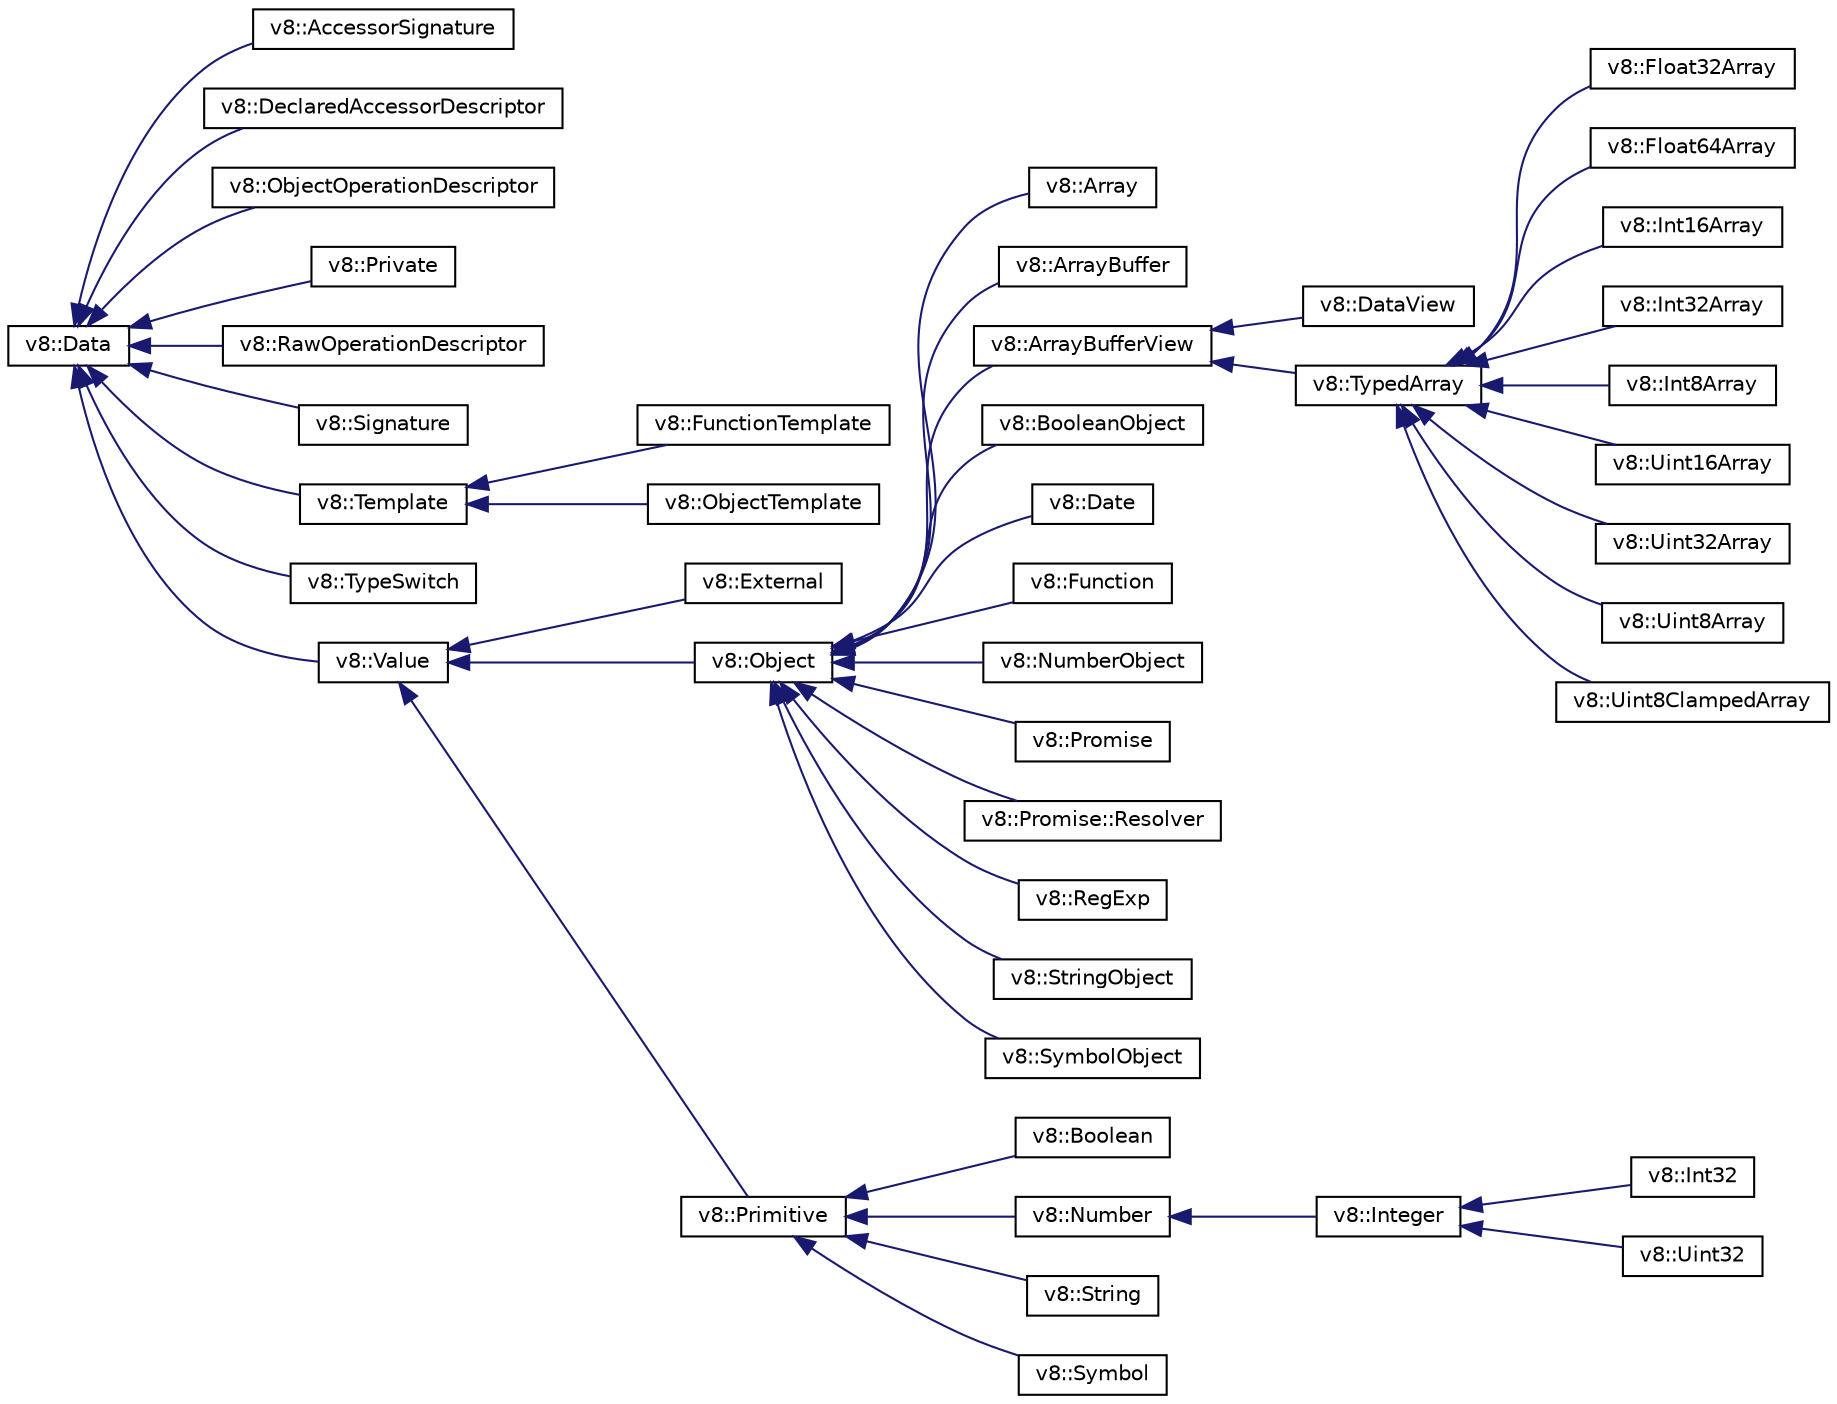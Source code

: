digraph "Graphical Class Hierarchy"
{
  edge [fontname="Helvetica",fontsize="10",labelfontname="Helvetica",labelfontsize="10"];
  node [fontname="Helvetica",fontsize="10",shape=record];
  rankdir="LR";
  Node1 [label="v8::Data",height=0.2,width=0.4,color="black", fillcolor="white", style="filled",URL="$classv8_1_1Data.html"];
  Node1 -> Node2 [dir="back",color="midnightblue",fontsize="10",style="solid",fontname="Helvetica"];
  Node2 [label="v8::AccessorSignature",height=0.2,width=0.4,color="black", fillcolor="white", style="filled",URL="$classv8_1_1AccessorSignature.html"];
  Node1 -> Node3 [dir="back",color="midnightblue",fontsize="10",style="solid",fontname="Helvetica"];
  Node3 [label="v8::DeclaredAccessorDescriptor",height=0.2,width=0.4,color="black", fillcolor="white", style="filled",URL="$classv8_1_1DeclaredAccessorDescriptor.html"];
  Node1 -> Node4 [dir="back",color="midnightblue",fontsize="10",style="solid",fontname="Helvetica"];
  Node4 [label="v8::ObjectOperationDescriptor",height=0.2,width=0.4,color="black", fillcolor="white", style="filled",URL="$classv8_1_1ObjectOperationDescriptor.html"];
  Node1 -> Node5 [dir="back",color="midnightblue",fontsize="10",style="solid",fontname="Helvetica"];
  Node5 [label="v8::Private",height=0.2,width=0.4,color="black", fillcolor="white", style="filled",URL="$classv8_1_1Private.html"];
  Node1 -> Node6 [dir="back",color="midnightblue",fontsize="10",style="solid",fontname="Helvetica"];
  Node6 [label="v8::RawOperationDescriptor",height=0.2,width=0.4,color="black", fillcolor="white", style="filled",URL="$classv8_1_1RawOperationDescriptor.html"];
  Node1 -> Node7 [dir="back",color="midnightblue",fontsize="10",style="solid",fontname="Helvetica"];
  Node7 [label="v8::Signature",height=0.2,width=0.4,color="black", fillcolor="white", style="filled",URL="$classv8_1_1Signature.html"];
  Node1 -> Node8 [dir="back",color="midnightblue",fontsize="10",style="solid",fontname="Helvetica"];
  Node8 [label="v8::Template",height=0.2,width=0.4,color="black", fillcolor="white", style="filled",URL="$classv8_1_1Template.html"];
  Node8 -> Node9 [dir="back",color="midnightblue",fontsize="10",style="solid",fontname="Helvetica"];
  Node9 [label="v8::FunctionTemplate",height=0.2,width=0.4,color="black", fillcolor="white", style="filled",URL="$classv8_1_1FunctionTemplate.html"];
  Node8 -> Node10 [dir="back",color="midnightblue",fontsize="10",style="solid",fontname="Helvetica"];
  Node10 [label="v8::ObjectTemplate",height=0.2,width=0.4,color="black", fillcolor="white", style="filled",URL="$classv8_1_1ObjectTemplate.html"];
  Node1 -> Node11 [dir="back",color="midnightblue",fontsize="10",style="solid",fontname="Helvetica"];
  Node11 [label="v8::TypeSwitch",height=0.2,width=0.4,color="black", fillcolor="white", style="filled",URL="$classv8_1_1TypeSwitch.html"];
  Node1 -> Node12 [dir="back",color="midnightblue",fontsize="10",style="solid",fontname="Helvetica"];
  Node12 [label="v8::Value",height=0.2,width=0.4,color="black", fillcolor="white", style="filled",URL="$classv8_1_1Value.html"];
  Node12 -> Node13 [dir="back",color="midnightblue",fontsize="10",style="solid",fontname="Helvetica"];
  Node13 [label="v8::External",height=0.2,width=0.4,color="black", fillcolor="white", style="filled",URL="$classv8_1_1External.html"];
  Node12 -> Node14 [dir="back",color="midnightblue",fontsize="10",style="solid",fontname="Helvetica"];
  Node14 [label="v8::Object",height=0.2,width=0.4,color="black", fillcolor="white", style="filled",URL="$classv8_1_1Object.html"];
  Node14 -> Node15 [dir="back",color="midnightblue",fontsize="10",style="solid",fontname="Helvetica"];
  Node15 [label="v8::Array",height=0.2,width=0.4,color="black", fillcolor="white", style="filled",URL="$classv8_1_1Array.html"];
  Node14 -> Node16 [dir="back",color="midnightblue",fontsize="10",style="solid",fontname="Helvetica"];
  Node16 [label="v8::ArrayBuffer",height=0.2,width=0.4,color="black", fillcolor="white", style="filled",URL="$classv8_1_1ArrayBuffer.html"];
  Node14 -> Node17 [dir="back",color="midnightblue",fontsize="10",style="solid",fontname="Helvetica"];
  Node17 [label="v8::ArrayBufferView",height=0.2,width=0.4,color="black", fillcolor="white", style="filled",URL="$classv8_1_1ArrayBufferView.html"];
  Node17 -> Node18 [dir="back",color="midnightblue",fontsize="10",style="solid",fontname="Helvetica"];
  Node18 [label="v8::DataView",height=0.2,width=0.4,color="black", fillcolor="white", style="filled",URL="$classv8_1_1DataView.html"];
  Node17 -> Node19 [dir="back",color="midnightblue",fontsize="10",style="solid",fontname="Helvetica"];
  Node19 [label="v8::TypedArray",height=0.2,width=0.4,color="black", fillcolor="white", style="filled",URL="$classv8_1_1TypedArray.html"];
  Node19 -> Node20 [dir="back",color="midnightblue",fontsize="10",style="solid",fontname="Helvetica"];
  Node20 [label="v8::Float32Array",height=0.2,width=0.4,color="black", fillcolor="white", style="filled",URL="$classv8_1_1Float32Array.html"];
  Node19 -> Node21 [dir="back",color="midnightblue",fontsize="10",style="solid",fontname="Helvetica"];
  Node21 [label="v8::Float64Array",height=0.2,width=0.4,color="black", fillcolor="white", style="filled",URL="$classv8_1_1Float64Array.html"];
  Node19 -> Node22 [dir="back",color="midnightblue",fontsize="10",style="solid",fontname="Helvetica"];
  Node22 [label="v8::Int16Array",height=0.2,width=0.4,color="black", fillcolor="white", style="filled",URL="$classv8_1_1Int16Array.html"];
  Node19 -> Node23 [dir="back",color="midnightblue",fontsize="10",style="solid",fontname="Helvetica"];
  Node23 [label="v8::Int32Array",height=0.2,width=0.4,color="black", fillcolor="white", style="filled",URL="$classv8_1_1Int32Array.html"];
  Node19 -> Node24 [dir="back",color="midnightblue",fontsize="10",style="solid",fontname="Helvetica"];
  Node24 [label="v8::Int8Array",height=0.2,width=0.4,color="black", fillcolor="white", style="filled",URL="$classv8_1_1Int8Array.html"];
  Node19 -> Node25 [dir="back",color="midnightblue",fontsize="10",style="solid",fontname="Helvetica"];
  Node25 [label="v8::Uint16Array",height=0.2,width=0.4,color="black", fillcolor="white", style="filled",URL="$classv8_1_1Uint16Array.html"];
  Node19 -> Node26 [dir="back",color="midnightblue",fontsize="10",style="solid",fontname="Helvetica"];
  Node26 [label="v8::Uint32Array",height=0.2,width=0.4,color="black", fillcolor="white", style="filled",URL="$classv8_1_1Uint32Array.html"];
  Node19 -> Node27 [dir="back",color="midnightblue",fontsize="10",style="solid",fontname="Helvetica"];
  Node27 [label="v8::Uint8Array",height=0.2,width=0.4,color="black", fillcolor="white", style="filled",URL="$classv8_1_1Uint8Array.html"];
  Node19 -> Node28 [dir="back",color="midnightblue",fontsize="10",style="solid",fontname="Helvetica"];
  Node28 [label="v8::Uint8ClampedArray",height=0.2,width=0.4,color="black", fillcolor="white", style="filled",URL="$classv8_1_1Uint8ClampedArray.html"];
  Node14 -> Node29 [dir="back",color="midnightblue",fontsize="10",style="solid",fontname="Helvetica"];
  Node29 [label="v8::BooleanObject",height=0.2,width=0.4,color="black", fillcolor="white", style="filled",URL="$classv8_1_1BooleanObject.html"];
  Node14 -> Node30 [dir="back",color="midnightblue",fontsize="10",style="solid",fontname="Helvetica"];
  Node30 [label="v8::Date",height=0.2,width=0.4,color="black", fillcolor="white", style="filled",URL="$classv8_1_1Date.html"];
  Node14 -> Node31 [dir="back",color="midnightblue",fontsize="10",style="solid",fontname="Helvetica"];
  Node31 [label="v8::Function",height=0.2,width=0.4,color="black", fillcolor="white", style="filled",URL="$classv8_1_1Function.html"];
  Node14 -> Node32 [dir="back",color="midnightblue",fontsize="10",style="solid",fontname="Helvetica"];
  Node32 [label="v8::NumberObject",height=0.2,width=0.4,color="black", fillcolor="white", style="filled",URL="$classv8_1_1NumberObject.html"];
  Node14 -> Node33 [dir="back",color="midnightblue",fontsize="10",style="solid",fontname="Helvetica"];
  Node33 [label="v8::Promise",height=0.2,width=0.4,color="black", fillcolor="white", style="filled",URL="$classv8_1_1Promise.html"];
  Node14 -> Node34 [dir="back",color="midnightblue",fontsize="10",style="solid",fontname="Helvetica"];
  Node34 [label="v8::Promise::Resolver",height=0.2,width=0.4,color="black", fillcolor="white", style="filled",URL="$classv8_1_1Promise_1_1Resolver.html"];
  Node14 -> Node35 [dir="back",color="midnightblue",fontsize="10",style="solid",fontname="Helvetica"];
  Node35 [label="v8::RegExp",height=0.2,width=0.4,color="black", fillcolor="white", style="filled",URL="$classv8_1_1RegExp.html"];
  Node14 -> Node36 [dir="back",color="midnightblue",fontsize="10",style="solid",fontname="Helvetica"];
  Node36 [label="v8::StringObject",height=0.2,width=0.4,color="black", fillcolor="white", style="filled",URL="$classv8_1_1StringObject.html"];
  Node14 -> Node37 [dir="back",color="midnightblue",fontsize="10",style="solid",fontname="Helvetica"];
  Node37 [label="v8::SymbolObject",height=0.2,width=0.4,color="black", fillcolor="white", style="filled",URL="$classv8_1_1SymbolObject.html"];
  Node12 -> Node38 [dir="back",color="midnightblue",fontsize="10",style="solid",fontname="Helvetica"];
  Node38 [label="v8::Primitive",height=0.2,width=0.4,color="black", fillcolor="white", style="filled",URL="$classv8_1_1Primitive.html"];
  Node38 -> Node39 [dir="back",color="midnightblue",fontsize="10",style="solid",fontname="Helvetica"];
  Node39 [label="v8::Boolean",height=0.2,width=0.4,color="black", fillcolor="white", style="filled",URL="$classv8_1_1Boolean.html"];
  Node38 -> Node40 [dir="back",color="midnightblue",fontsize="10",style="solid",fontname="Helvetica"];
  Node40 [label="v8::Number",height=0.2,width=0.4,color="black", fillcolor="white", style="filled",URL="$classv8_1_1Number.html"];
  Node40 -> Node41 [dir="back",color="midnightblue",fontsize="10",style="solid",fontname="Helvetica"];
  Node41 [label="v8::Integer",height=0.2,width=0.4,color="black", fillcolor="white", style="filled",URL="$classv8_1_1Integer.html"];
  Node41 -> Node42 [dir="back",color="midnightblue",fontsize="10",style="solid",fontname="Helvetica"];
  Node42 [label="v8::Int32",height=0.2,width=0.4,color="black", fillcolor="white", style="filled",URL="$classv8_1_1Int32.html"];
  Node41 -> Node43 [dir="back",color="midnightblue",fontsize="10",style="solid",fontname="Helvetica"];
  Node43 [label="v8::Uint32",height=0.2,width=0.4,color="black", fillcolor="white", style="filled",URL="$classv8_1_1Uint32.html"];
  Node38 -> Node44 [dir="back",color="midnightblue",fontsize="10",style="solid",fontname="Helvetica"];
  Node44 [label="v8::String",height=0.2,width=0.4,color="black", fillcolor="white", style="filled",URL="$classv8_1_1String.html"];
  Node38 -> Node45 [dir="back",color="midnightblue",fontsize="10",style="solid",fontname="Helvetica"];
  Node45 [label="v8::Symbol",height=0.2,width=0.4,color="black", fillcolor="white", style="filled",URL="$classv8_1_1Symbol.html"];
}
